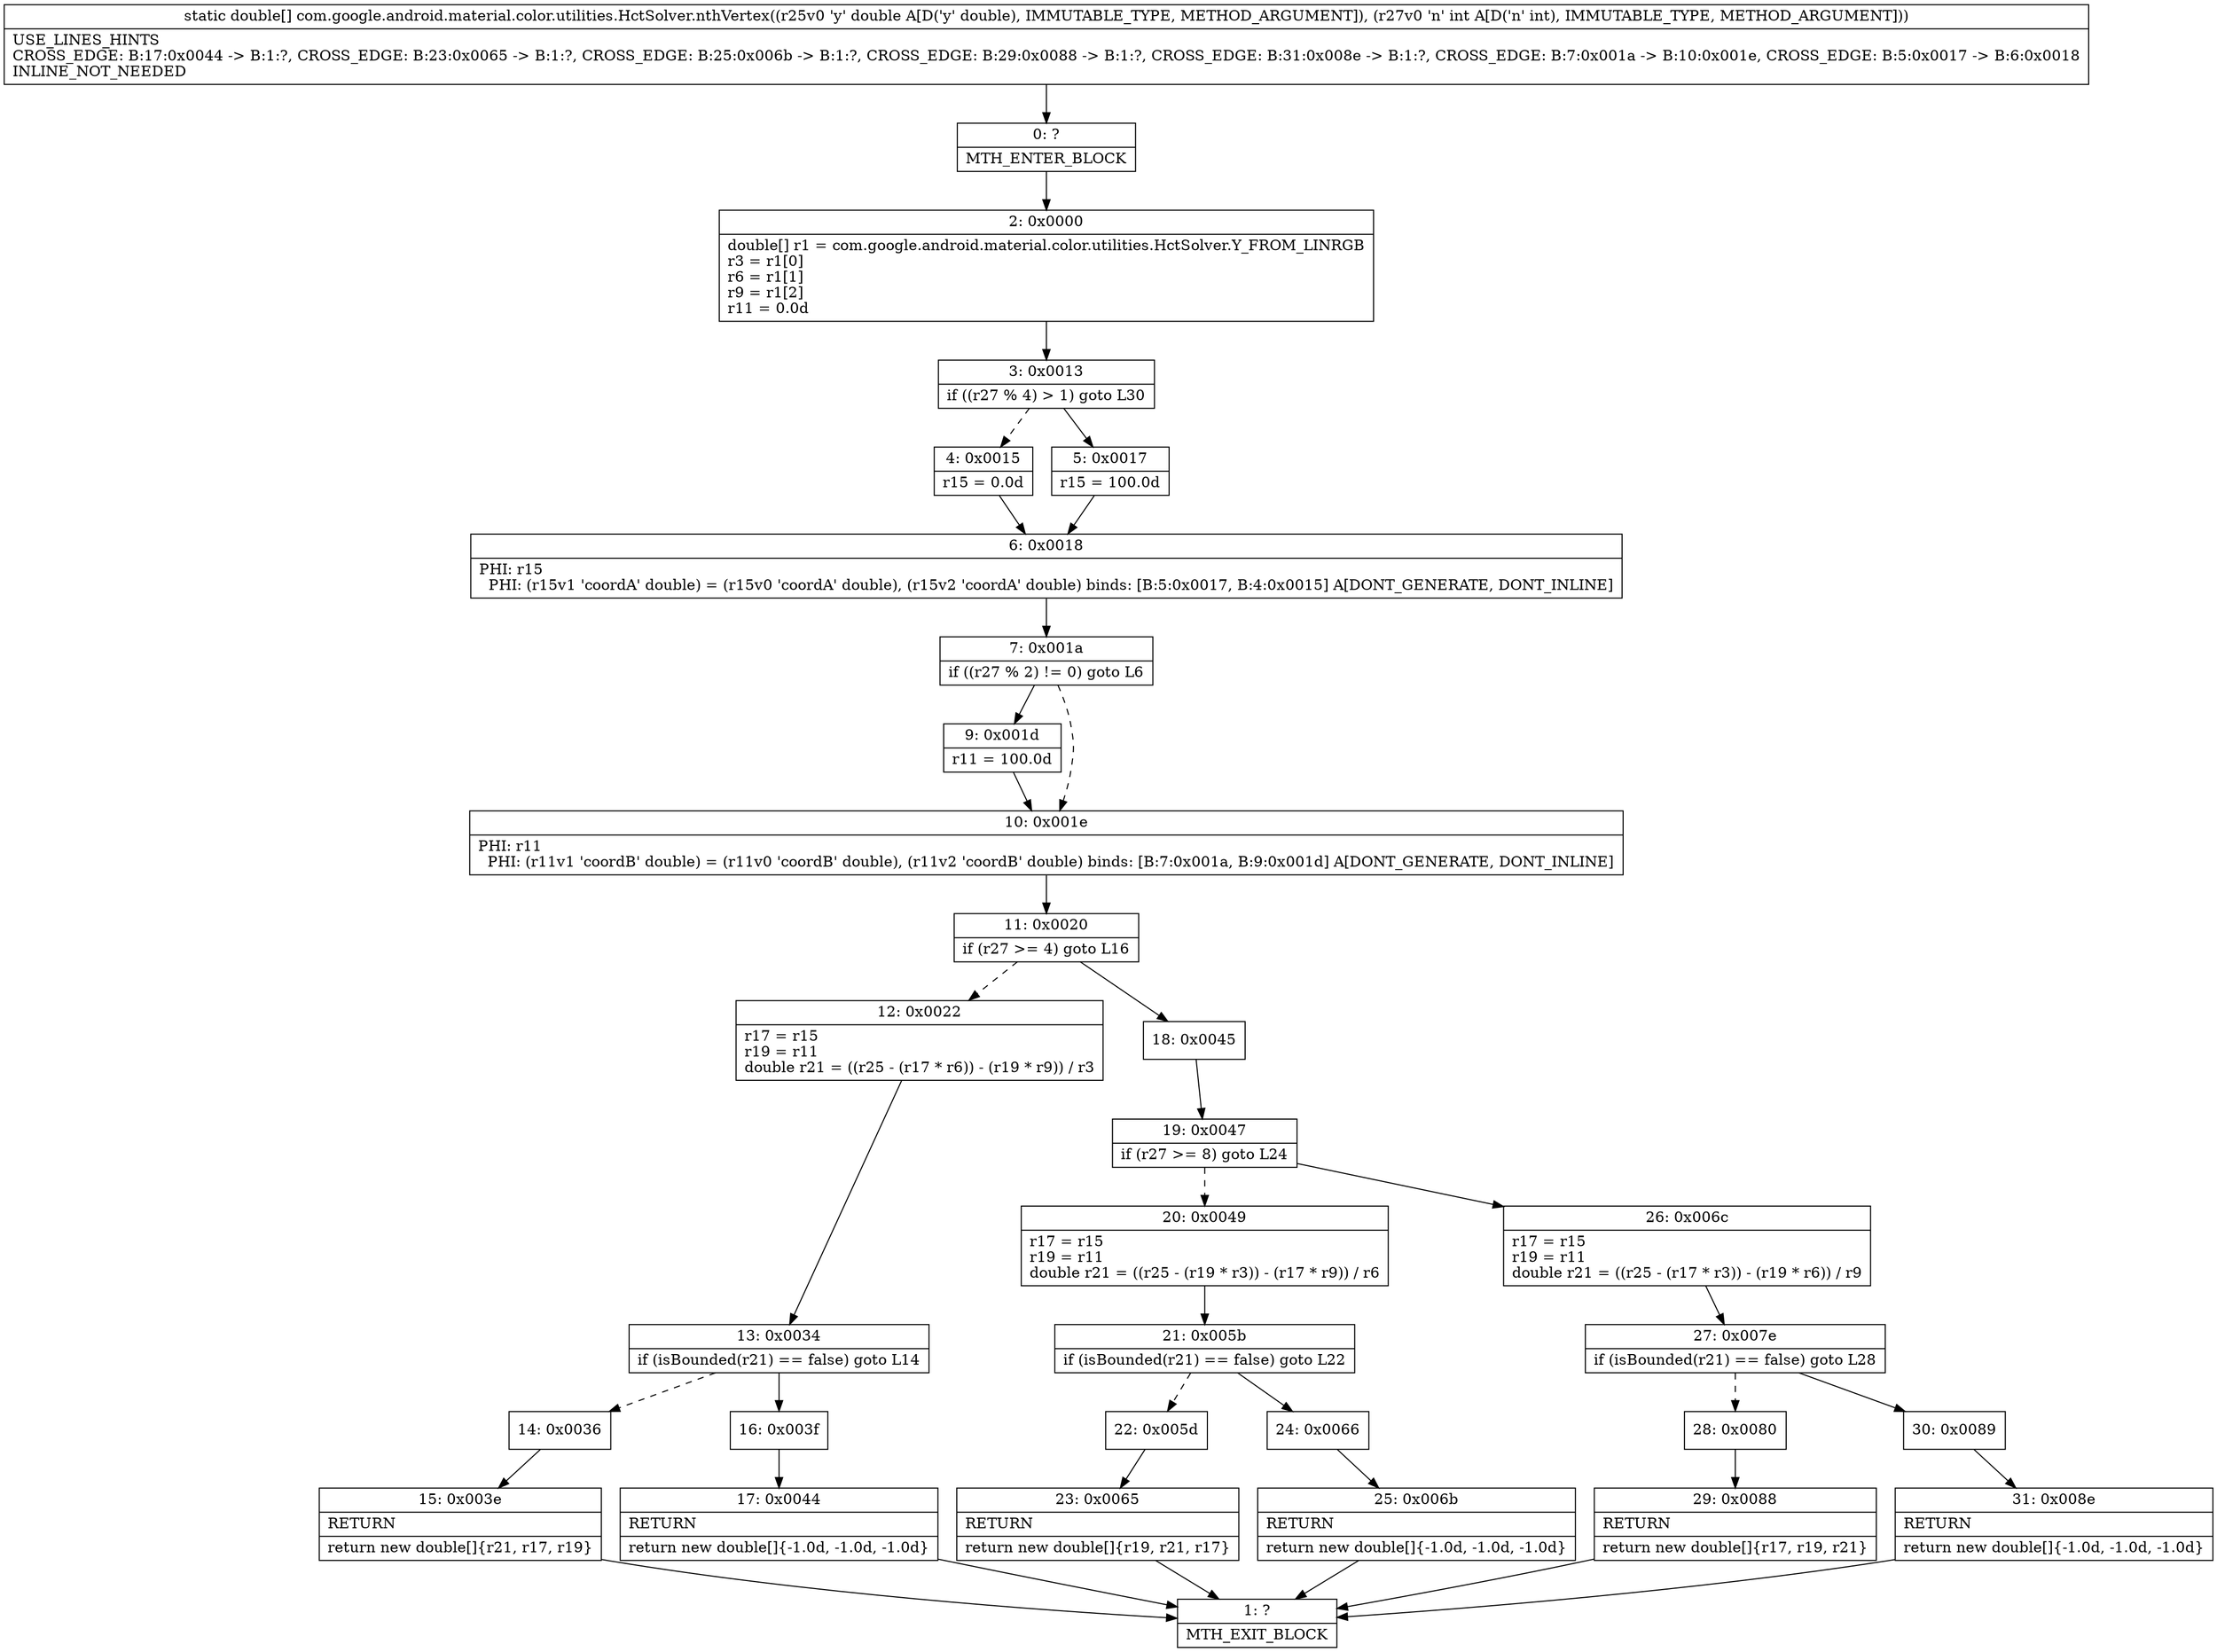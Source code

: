 digraph "CFG forcom.google.android.material.color.utilities.HctSolver.nthVertex(DI)[D" {
Node_0 [shape=record,label="{0\:\ ?|MTH_ENTER_BLOCK\l}"];
Node_2 [shape=record,label="{2\:\ 0x0000|double[] r1 = com.google.android.material.color.utilities.HctSolver.Y_FROM_LINRGB\lr3 = r1[0]\lr6 = r1[1]\lr9 = r1[2]\lr11 = 0.0d\l}"];
Node_3 [shape=record,label="{3\:\ 0x0013|if ((r27 % 4) \> 1) goto L30\l}"];
Node_4 [shape=record,label="{4\:\ 0x0015|r15 = 0.0d\l}"];
Node_6 [shape=record,label="{6\:\ 0x0018|PHI: r15 \l  PHI: (r15v1 'coordA' double) = (r15v0 'coordA' double), (r15v2 'coordA' double) binds: [B:5:0x0017, B:4:0x0015] A[DONT_GENERATE, DONT_INLINE]\l}"];
Node_7 [shape=record,label="{7\:\ 0x001a|if ((r27 % 2) != 0) goto L6\l}"];
Node_9 [shape=record,label="{9\:\ 0x001d|r11 = 100.0d\l}"];
Node_10 [shape=record,label="{10\:\ 0x001e|PHI: r11 \l  PHI: (r11v1 'coordB' double) = (r11v0 'coordB' double), (r11v2 'coordB' double) binds: [B:7:0x001a, B:9:0x001d] A[DONT_GENERATE, DONT_INLINE]\l}"];
Node_11 [shape=record,label="{11\:\ 0x0020|if (r27 \>= 4) goto L16\l}"];
Node_12 [shape=record,label="{12\:\ 0x0022|r17 = r15\lr19 = r11\ldouble r21 = ((r25 \- (r17 * r6)) \- (r19 * r9)) \/ r3\l}"];
Node_13 [shape=record,label="{13\:\ 0x0034|if (isBounded(r21) == false) goto L14\l}"];
Node_14 [shape=record,label="{14\:\ 0x0036}"];
Node_15 [shape=record,label="{15\:\ 0x003e|RETURN\l|return new double[]\{r21, r17, r19\}\l}"];
Node_1 [shape=record,label="{1\:\ ?|MTH_EXIT_BLOCK\l}"];
Node_16 [shape=record,label="{16\:\ 0x003f}"];
Node_17 [shape=record,label="{17\:\ 0x0044|RETURN\l|return new double[]\{\-1.0d, \-1.0d, \-1.0d\}\l}"];
Node_18 [shape=record,label="{18\:\ 0x0045}"];
Node_19 [shape=record,label="{19\:\ 0x0047|if (r27 \>= 8) goto L24\l}"];
Node_20 [shape=record,label="{20\:\ 0x0049|r17 = r15\lr19 = r11\ldouble r21 = ((r25 \- (r19 * r3)) \- (r17 * r9)) \/ r6\l}"];
Node_21 [shape=record,label="{21\:\ 0x005b|if (isBounded(r21) == false) goto L22\l}"];
Node_22 [shape=record,label="{22\:\ 0x005d}"];
Node_23 [shape=record,label="{23\:\ 0x0065|RETURN\l|return new double[]\{r19, r21, r17\}\l}"];
Node_24 [shape=record,label="{24\:\ 0x0066}"];
Node_25 [shape=record,label="{25\:\ 0x006b|RETURN\l|return new double[]\{\-1.0d, \-1.0d, \-1.0d\}\l}"];
Node_26 [shape=record,label="{26\:\ 0x006c|r17 = r15\lr19 = r11\ldouble r21 = ((r25 \- (r17 * r3)) \- (r19 * r6)) \/ r9\l}"];
Node_27 [shape=record,label="{27\:\ 0x007e|if (isBounded(r21) == false) goto L28\l}"];
Node_28 [shape=record,label="{28\:\ 0x0080}"];
Node_29 [shape=record,label="{29\:\ 0x0088|RETURN\l|return new double[]\{r17, r19, r21\}\l}"];
Node_30 [shape=record,label="{30\:\ 0x0089}"];
Node_31 [shape=record,label="{31\:\ 0x008e|RETURN\l|return new double[]\{\-1.0d, \-1.0d, \-1.0d\}\l}"];
Node_5 [shape=record,label="{5\:\ 0x0017|r15 = 100.0d\l}"];
MethodNode[shape=record,label="{static double[] com.google.android.material.color.utilities.HctSolver.nthVertex((r25v0 'y' double A[D('y' double), IMMUTABLE_TYPE, METHOD_ARGUMENT]), (r27v0 'n' int A[D('n' int), IMMUTABLE_TYPE, METHOD_ARGUMENT]))  | USE_LINES_HINTS\lCROSS_EDGE: B:17:0x0044 \-\> B:1:?, CROSS_EDGE: B:23:0x0065 \-\> B:1:?, CROSS_EDGE: B:25:0x006b \-\> B:1:?, CROSS_EDGE: B:29:0x0088 \-\> B:1:?, CROSS_EDGE: B:31:0x008e \-\> B:1:?, CROSS_EDGE: B:7:0x001a \-\> B:10:0x001e, CROSS_EDGE: B:5:0x0017 \-\> B:6:0x0018\lINLINE_NOT_NEEDED\l}"];
MethodNode -> Node_0;Node_0 -> Node_2;
Node_2 -> Node_3;
Node_3 -> Node_4[style=dashed];
Node_3 -> Node_5;
Node_4 -> Node_6;
Node_6 -> Node_7;
Node_7 -> Node_9;
Node_7 -> Node_10[style=dashed];
Node_9 -> Node_10;
Node_10 -> Node_11;
Node_11 -> Node_12[style=dashed];
Node_11 -> Node_18;
Node_12 -> Node_13;
Node_13 -> Node_14[style=dashed];
Node_13 -> Node_16;
Node_14 -> Node_15;
Node_15 -> Node_1;
Node_16 -> Node_17;
Node_17 -> Node_1;
Node_18 -> Node_19;
Node_19 -> Node_20[style=dashed];
Node_19 -> Node_26;
Node_20 -> Node_21;
Node_21 -> Node_22[style=dashed];
Node_21 -> Node_24;
Node_22 -> Node_23;
Node_23 -> Node_1;
Node_24 -> Node_25;
Node_25 -> Node_1;
Node_26 -> Node_27;
Node_27 -> Node_28[style=dashed];
Node_27 -> Node_30;
Node_28 -> Node_29;
Node_29 -> Node_1;
Node_30 -> Node_31;
Node_31 -> Node_1;
Node_5 -> Node_6;
}

